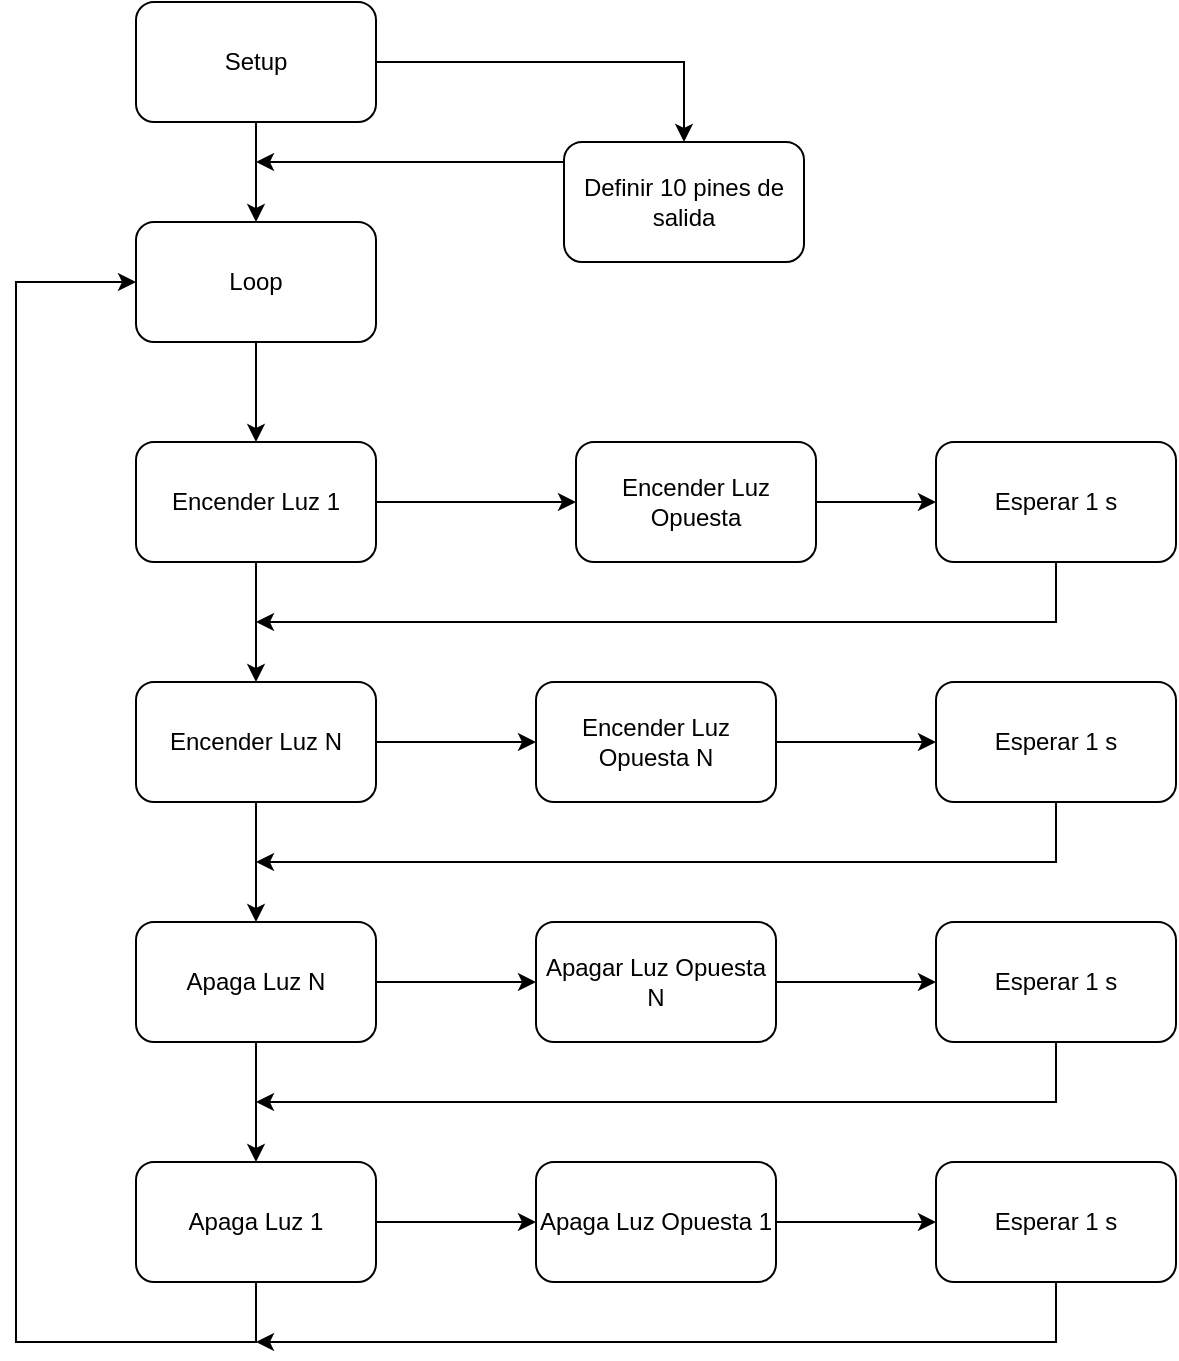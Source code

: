 <mxfile version="13.7.3" type="github"><diagram id="R5xDrS6iAK5SkPk_GzGd" name="Page-1"><mxGraphModel dx="868" dy="450" grid="1" gridSize="10" guides="1" tooltips="1" connect="1" arrows="1" fold="1" page="1" pageScale="1" pageWidth="827" pageHeight="1169" math="0" shadow="0"><root><mxCell id="0"/><mxCell id="1" parent="0"/><mxCell id="bZ1DLI9NdyrwS-Qnmthj-11" style="edgeStyle=orthogonalEdgeStyle;rounded=0;orthogonalLoop=1;jettySize=auto;html=1;entryX=0.5;entryY=0;entryDx=0;entryDy=0;" edge="1" parent="1" source="bZ1DLI9NdyrwS-Qnmthj-1"><mxGeometry relative="1" as="geometry"><mxPoint x="200" y="120" as="targetPoint"/></mxGeometry></mxCell><mxCell id="bZ1DLI9NdyrwS-Qnmthj-35" style="edgeStyle=orthogonalEdgeStyle;rounded=0;orthogonalLoop=1;jettySize=auto;html=1;entryX=0.5;entryY=0;entryDx=0;entryDy=0;" edge="1" parent="1" source="bZ1DLI9NdyrwS-Qnmthj-1" target="bZ1DLI9NdyrwS-Qnmthj-25"><mxGeometry relative="1" as="geometry"/></mxCell><mxCell id="bZ1DLI9NdyrwS-Qnmthj-1" value="Setup" style="rounded=1;whiteSpace=wrap;html=1;" vertex="1" parent="1"><mxGeometry x="140" y="10" width="120" height="60" as="geometry"/></mxCell><mxCell id="bZ1DLI9NdyrwS-Qnmthj-36" style="edgeStyle=orthogonalEdgeStyle;rounded=0;orthogonalLoop=1;jettySize=auto;html=1;" edge="1" parent="1" source="bZ1DLI9NdyrwS-Qnmthj-25"><mxGeometry relative="1" as="geometry"><mxPoint x="200" y="90" as="targetPoint"/><Array as="points"><mxPoint x="310" y="90"/><mxPoint x="310" y="90"/></Array></mxGeometry></mxCell><mxCell id="bZ1DLI9NdyrwS-Qnmthj-25" value="Definir 10 pines de salida" style="rounded=1;whiteSpace=wrap;html=1;" vertex="1" parent="1"><mxGeometry x="354" y="80" width="120" height="60" as="geometry"/></mxCell><mxCell id="bZ1DLI9NdyrwS-Qnmthj-31" style="edgeStyle=orthogonalEdgeStyle;rounded=0;orthogonalLoop=1;jettySize=auto;html=1;entryX=0.5;entryY=0;entryDx=0;entryDy=0;" edge="1" parent="1" source="bZ1DLI9NdyrwS-Qnmthj-26" target="bZ1DLI9NdyrwS-Qnmthj-27"><mxGeometry relative="1" as="geometry"/></mxCell><mxCell id="bZ1DLI9NdyrwS-Qnmthj-26" value="Loop" style="rounded=1;whiteSpace=wrap;html=1;" vertex="1" parent="1"><mxGeometry x="140" y="120" width="120" height="60" as="geometry"/></mxCell><mxCell id="bZ1DLI9NdyrwS-Qnmthj-32" style="edgeStyle=orthogonalEdgeStyle;rounded=0;orthogonalLoop=1;jettySize=auto;html=1;entryX=0.5;entryY=0;entryDx=0;entryDy=0;" edge="1" parent="1" source="bZ1DLI9NdyrwS-Qnmthj-27" target="bZ1DLI9NdyrwS-Qnmthj-28"><mxGeometry relative="1" as="geometry"/></mxCell><mxCell id="bZ1DLI9NdyrwS-Qnmthj-38" style="edgeStyle=none;rounded=0;orthogonalLoop=1;jettySize=auto;html=1;entryX=0;entryY=0.5;entryDx=0;entryDy=0;" edge="1" parent="1" source="bZ1DLI9NdyrwS-Qnmthj-27" target="bZ1DLI9NdyrwS-Qnmthj-37"><mxGeometry relative="1" as="geometry"/></mxCell><mxCell id="bZ1DLI9NdyrwS-Qnmthj-27" value="Encender Luz 1" style="rounded=1;whiteSpace=wrap;html=1;" vertex="1" parent="1"><mxGeometry x="140" y="230" width="120" height="60" as="geometry"/></mxCell><mxCell id="bZ1DLI9NdyrwS-Qnmthj-33" style="edgeStyle=orthogonalEdgeStyle;rounded=0;orthogonalLoop=1;jettySize=auto;html=1;entryX=0.5;entryY=0;entryDx=0;entryDy=0;" edge="1" parent="1" source="bZ1DLI9NdyrwS-Qnmthj-28" target="bZ1DLI9NdyrwS-Qnmthj-29"><mxGeometry relative="1" as="geometry"/></mxCell><mxCell id="bZ1DLI9NdyrwS-Qnmthj-44" style="edgeStyle=none;rounded=0;orthogonalLoop=1;jettySize=auto;html=1;entryX=0;entryY=0.5;entryDx=0;entryDy=0;" edge="1" parent="1" source="bZ1DLI9NdyrwS-Qnmthj-28" target="bZ1DLI9NdyrwS-Qnmthj-42"><mxGeometry relative="1" as="geometry"/></mxCell><mxCell id="bZ1DLI9NdyrwS-Qnmthj-28" value="Encender Luz N" style="rounded=1;whiteSpace=wrap;html=1;" vertex="1" parent="1"><mxGeometry x="140" y="350" width="120" height="60" as="geometry"/></mxCell><mxCell id="bZ1DLI9NdyrwS-Qnmthj-34" style="edgeStyle=orthogonalEdgeStyle;rounded=0;orthogonalLoop=1;jettySize=auto;html=1;entryX=0.5;entryY=0;entryDx=0;entryDy=0;" edge="1" parent="1" source="bZ1DLI9NdyrwS-Qnmthj-29" target="bZ1DLI9NdyrwS-Qnmthj-30"><mxGeometry relative="1" as="geometry"/></mxCell><mxCell id="bZ1DLI9NdyrwS-Qnmthj-49" style="edgeStyle=none;rounded=0;orthogonalLoop=1;jettySize=auto;html=1;" edge="1" parent="1" source="bZ1DLI9NdyrwS-Qnmthj-29" target="bZ1DLI9NdyrwS-Qnmthj-47"><mxGeometry relative="1" as="geometry"/></mxCell><mxCell id="bZ1DLI9NdyrwS-Qnmthj-29" value="Apaga Luz N" style="rounded=1;whiteSpace=wrap;html=1;" vertex="1" parent="1"><mxGeometry x="140" y="470" width="120" height="60" as="geometry"/></mxCell><mxCell id="bZ1DLI9NdyrwS-Qnmthj-54" style="edgeStyle=none;rounded=0;orthogonalLoop=1;jettySize=auto;html=1;entryX=0;entryY=0.5;entryDx=0;entryDy=0;" edge="1" parent="1" source="bZ1DLI9NdyrwS-Qnmthj-30" target="bZ1DLI9NdyrwS-Qnmthj-52"><mxGeometry relative="1" as="geometry"/></mxCell><mxCell id="bZ1DLI9NdyrwS-Qnmthj-56" style="edgeStyle=none;rounded=0;orthogonalLoop=1;jettySize=auto;html=1;entryX=0;entryY=0.5;entryDx=0;entryDy=0;" edge="1" parent="1" source="bZ1DLI9NdyrwS-Qnmthj-30" target="bZ1DLI9NdyrwS-Qnmthj-26"><mxGeometry relative="1" as="geometry"><mxPoint x="200" y="700" as="targetPoint"/><Array as="points"><mxPoint x="200" y="680"/><mxPoint x="80" y="680"/><mxPoint x="80" y="630"/><mxPoint x="80" y="510"/><mxPoint x="80" y="400"/><mxPoint x="80" y="260"/><mxPoint x="80" y="200"/><mxPoint x="80" y="150"/></Array></mxGeometry></mxCell><mxCell id="bZ1DLI9NdyrwS-Qnmthj-30" value="Apaga Luz 1" style="rounded=1;whiteSpace=wrap;html=1;" vertex="1" parent="1"><mxGeometry x="140" y="590" width="120" height="60" as="geometry"/></mxCell><mxCell id="bZ1DLI9NdyrwS-Qnmthj-40" style="edgeStyle=none;rounded=0;orthogonalLoop=1;jettySize=auto;html=1;entryX=0;entryY=0.5;entryDx=0;entryDy=0;" edge="1" parent="1" source="bZ1DLI9NdyrwS-Qnmthj-37" target="bZ1DLI9NdyrwS-Qnmthj-39"><mxGeometry relative="1" as="geometry"/></mxCell><mxCell id="bZ1DLI9NdyrwS-Qnmthj-37" value="Encender Luz Opuesta" style="rounded=1;whiteSpace=wrap;html=1;" vertex="1" parent="1"><mxGeometry x="360" y="230" width="120" height="60" as="geometry"/></mxCell><mxCell id="bZ1DLI9NdyrwS-Qnmthj-41" style="edgeStyle=none;rounded=0;orthogonalLoop=1;jettySize=auto;html=1;" edge="1" parent="1" source="bZ1DLI9NdyrwS-Qnmthj-39"><mxGeometry relative="1" as="geometry"><mxPoint x="200" y="320" as="targetPoint"/><Array as="points"><mxPoint x="600" y="320"/><mxPoint x="400" y="320"/></Array></mxGeometry></mxCell><mxCell id="bZ1DLI9NdyrwS-Qnmthj-39" value="Esperar 1 s" style="rounded=1;whiteSpace=wrap;html=1;" vertex="1" parent="1"><mxGeometry x="540" y="230" width="120" height="60" as="geometry"/></mxCell><mxCell id="bZ1DLI9NdyrwS-Qnmthj-45" style="edgeStyle=none;rounded=0;orthogonalLoop=1;jettySize=auto;html=1;entryX=0;entryY=0.5;entryDx=0;entryDy=0;" edge="1" parent="1" source="bZ1DLI9NdyrwS-Qnmthj-42" target="bZ1DLI9NdyrwS-Qnmthj-43"><mxGeometry relative="1" as="geometry"/></mxCell><mxCell id="bZ1DLI9NdyrwS-Qnmthj-42" value="Encender Luz Opuesta N" style="rounded=1;whiteSpace=wrap;html=1;" vertex="1" parent="1"><mxGeometry x="340" y="350" width="120" height="60" as="geometry"/></mxCell><mxCell id="bZ1DLI9NdyrwS-Qnmthj-46" style="edgeStyle=none;rounded=0;orthogonalLoop=1;jettySize=auto;html=1;" edge="1" parent="1" source="bZ1DLI9NdyrwS-Qnmthj-43"><mxGeometry relative="1" as="geometry"><mxPoint x="200" y="440" as="targetPoint"/><Array as="points"><mxPoint x="600" y="440"/></Array></mxGeometry></mxCell><mxCell id="bZ1DLI9NdyrwS-Qnmthj-43" value="Esperar 1 s" style="rounded=1;whiteSpace=wrap;html=1;" vertex="1" parent="1"><mxGeometry x="540" y="350" width="120" height="60" as="geometry"/></mxCell><mxCell id="bZ1DLI9NdyrwS-Qnmthj-50" style="edgeStyle=none;rounded=0;orthogonalLoop=1;jettySize=auto;html=1;entryX=0;entryY=0.5;entryDx=0;entryDy=0;" edge="1" parent="1" source="bZ1DLI9NdyrwS-Qnmthj-47" target="bZ1DLI9NdyrwS-Qnmthj-48"><mxGeometry relative="1" as="geometry"/></mxCell><mxCell id="bZ1DLI9NdyrwS-Qnmthj-47" value="Apagar Luz Opuesta N" style="rounded=1;whiteSpace=wrap;html=1;" vertex="1" parent="1"><mxGeometry x="340" y="470" width="120" height="60" as="geometry"/></mxCell><mxCell id="bZ1DLI9NdyrwS-Qnmthj-51" style="edgeStyle=none;rounded=0;orthogonalLoop=1;jettySize=auto;html=1;" edge="1" parent="1" source="bZ1DLI9NdyrwS-Qnmthj-48"><mxGeometry relative="1" as="geometry"><mxPoint x="200" y="560" as="targetPoint"/><Array as="points"><mxPoint x="600" y="560"/></Array></mxGeometry></mxCell><mxCell id="bZ1DLI9NdyrwS-Qnmthj-48" value="Esperar 1 s" style="rounded=1;whiteSpace=wrap;html=1;" vertex="1" parent="1"><mxGeometry x="540" y="470" width="120" height="60" as="geometry"/></mxCell><mxCell id="bZ1DLI9NdyrwS-Qnmthj-55" style="edgeStyle=none;rounded=0;orthogonalLoop=1;jettySize=auto;html=1;entryX=0;entryY=0.5;entryDx=0;entryDy=0;" edge="1" parent="1" source="bZ1DLI9NdyrwS-Qnmthj-52" target="bZ1DLI9NdyrwS-Qnmthj-53"><mxGeometry relative="1" as="geometry"/></mxCell><mxCell id="bZ1DLI9NdyrwS-Qnmthj-52" value="Apaga Luz Opuesta 1" style="rounded=1;whiteSpace=wrap;html=1;" vertex="1" parent="1"><mxGeometry x="340" y="590" width="120" height="60" as="geometry"/></mxCell><mxCell id="bZ1DLI9NdyrwS-Qnmthj-57" style="edgeStyle=none;rounded=0;orthogonalLoop=1;jettySize=auto;html=1;" edge="1" parent="1" source="bZ1DLI9NdyrwS-Qnmthj-53"><mxGeometry relative="1" as="geometry"><mxPoint x="200" y="680" as="targetPoint"/><Array as="points"><mxPoint x="600" y="680"/><mxPoint x="370" y="680"/><mxPoint x="260" y="680"/></Array></mxGeometry></mxCell><mxCell id="bZ1DLI9NdyrwS-Qnmthj-53" value="Esperar 1 s" style="rounded=1;whiteSpace=wrap;html=1;" vertex="1" parent="1"><mxGeometry x="540" y="590" width="120" height="60" as="geometry"/></mxCell></root></mxGraphModel></diagram></mxfile>